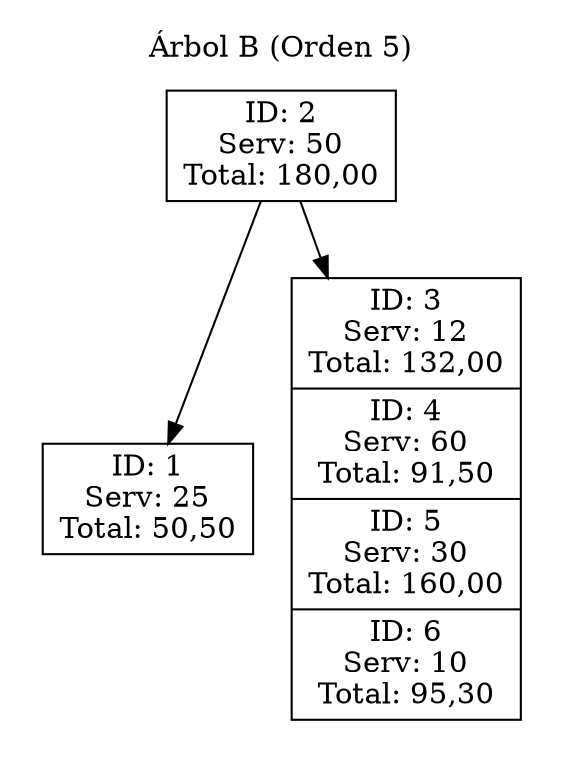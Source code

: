 digraph BTree {
	node[shape=record];
	graph[pencolor=transparent];
	subgraph cluster_0{
		label = "Árbol B (Orden 5)";
	"node0" [label = "{ID: 2\nServ: 50\nTotal: 180,00}"];
	"node1" [label = "{ID: 1\nServ: 25\nTotal: 50,50}"];
	"node0" -> "node1";
	"node2" [label = "{ID: 3\nServ: 12\nTotal: 132,00|ID: 4\nServ: 60\nTotal: 91,50|ID: 5\nServ: 30\nTotal: 160,00|ID: 6\nServ: 10\nTotal: 95,30}"];
	"node0" -> "node2";
	}
}
